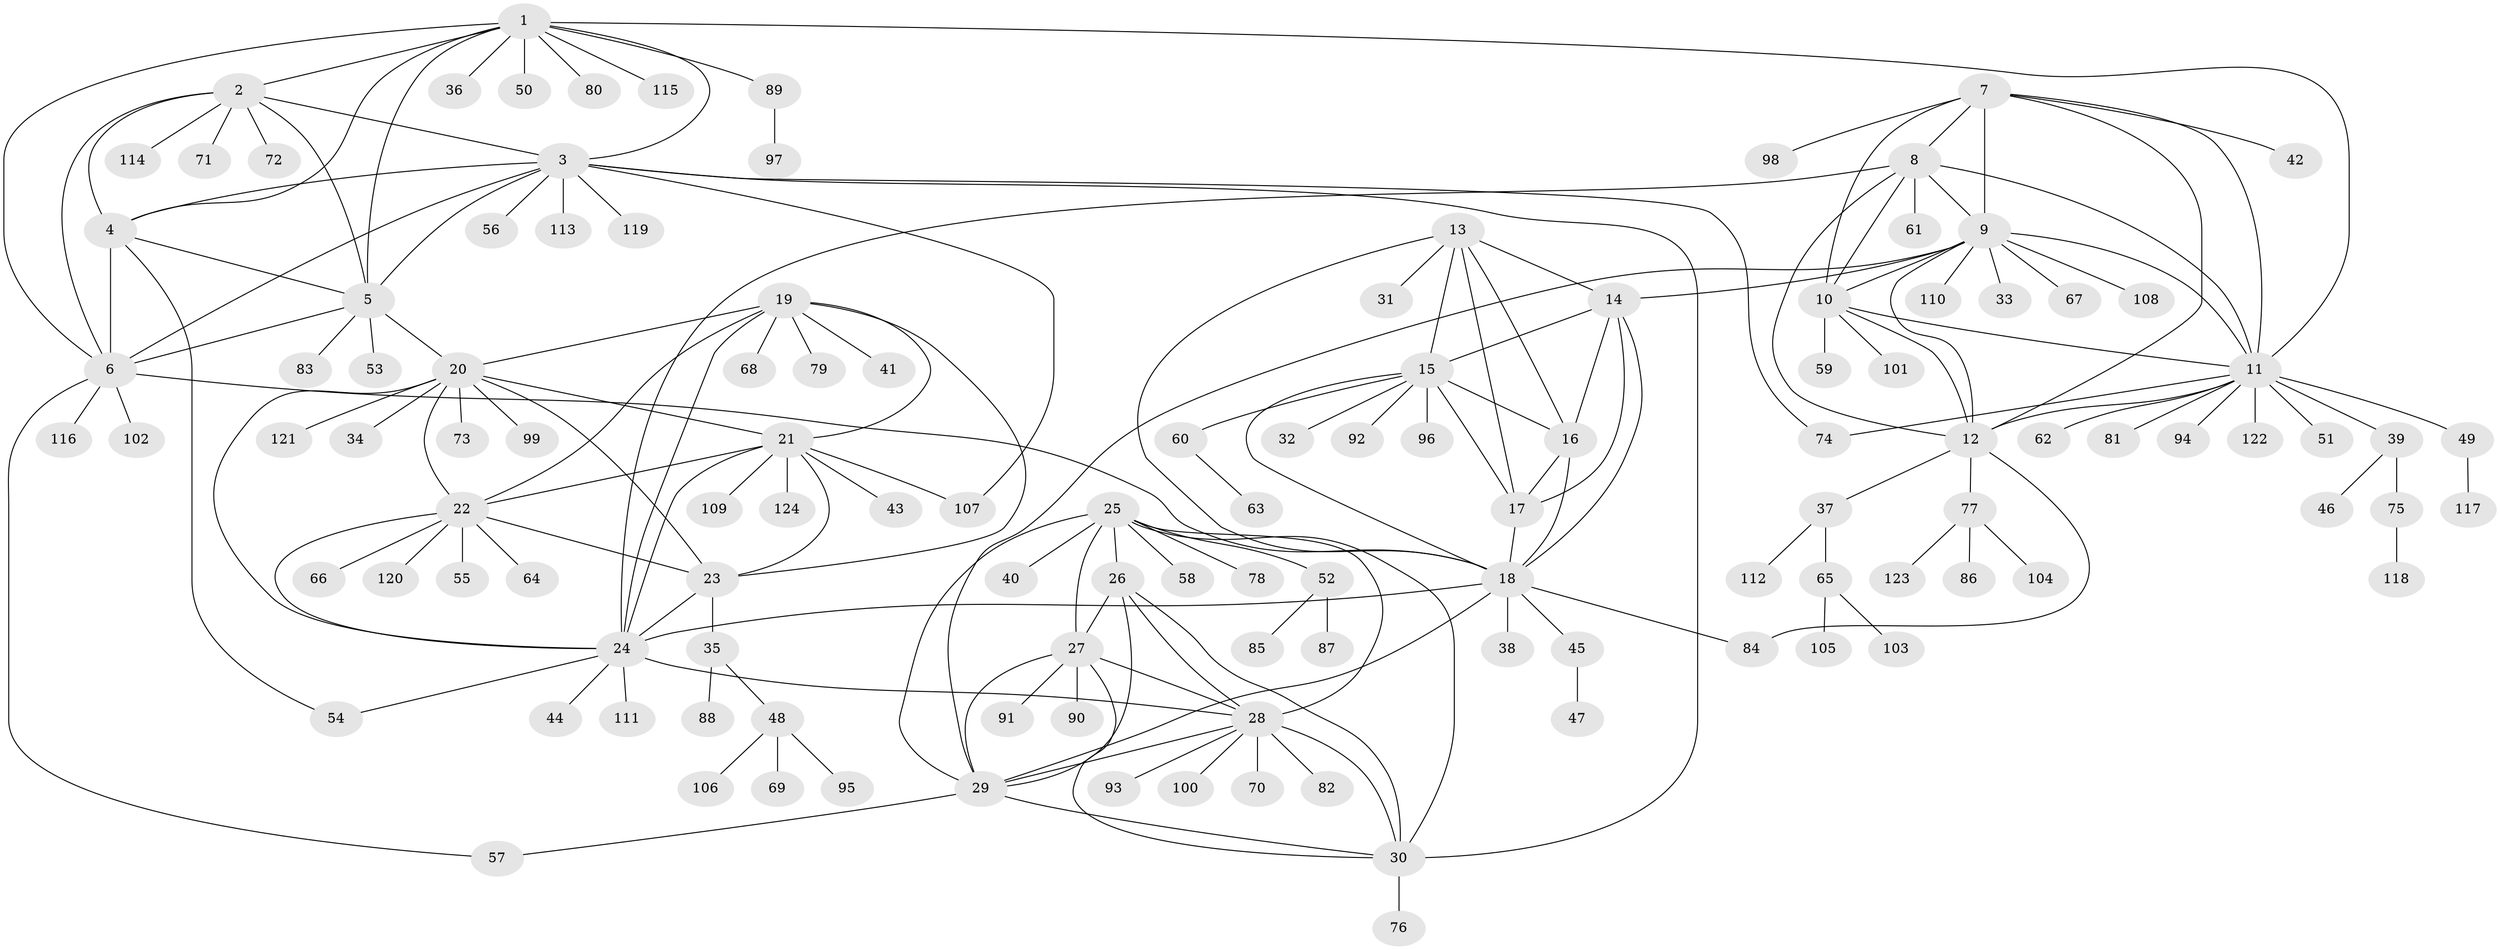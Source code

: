 // Generated by graph-tools (version 1.1) at 2025/02/03/09/25 03:02:37]
// undirected, 124 vertices, 184 edges
graph export_dot {
graph [start="1"]
  node [color=gray90,style=filled];
  1;
  2;
  3;
  4;
  5;
  6;
  7;
  8;
  9;
  10;
  11;
  12;
  13;
  14;
  15;
  16;
  17;
  18;
  19;
  20;
  21;
  22;
  23;
  24;
  25;
  26;
  27;
  28;
  29;
  30;
  31;
  32;
  33;
  34;
  35;
  36;
  37;
  38;
  39;
  40;
  41;
  42;
  43;
  44;
  45;
  46;
  47;
  48;
  49;
  50;
  51;
  52;
  53;
  54;
  55;
  56;
  57;
  58;
  59;
  60;
  61;
  62;
  63;
  64;
  65;
  66;
  67;
  68;
  69;
  70;
  71;
  72;
  73;
  74;
  75;
  76;
  77;
  78;
  79;
  80;
  81;
  82;
  83;
  84;
  85;
  86;
  87;
  88;
  89;
  90;
  91;
  92;
  93;
  94;
  95;
  96;
  97;
  98;
  99;
  100;
  101;
  102;
  103;
  104;
  105;
  106;
  107;
  108;
  109;
  110;
  111;
  112;
  113;
  114;
  115;
  116;
  117;
  118;
  119;
  120;
  121;
  122;
  123;
  124;
  1 -- 2;
  1 -- 3;
  1 -- 4;
  1 -- 5;
  1 -- 6;
  1 -- 11;
  1 -- 36;
  1 -- 50;
  1 -- 80;
  1 -- 89;
  1 -- 115;
  2 -- 3;
  2 -- 4;
  2 -- 5;
  2 -- 6;
  2 -- 71;
  2 -- 72;
  2 -- 114;
  3 -- 4;
  3 -- 5;
  3 -- 6;
  3 -- 30;
  3 -- 56;
  3 -- 74;
  3 -- 107;
  3 -- 113;
  3 -- 119;
  4 -- 5;
  4 -- 6;
  4 -- 54;
  5 -- 6;
  5 -- 20;
  5 -- 53;
  5 -- 83;
  6 -- 18;
  6 -- 57;
  6 -- 102;
  6 -- 116;
  7 -- 8;
  7 -- 9;
  7 -- 10;
  7 -- 11;
  7 -- 12;
  7 -- 42;
  7 -- 98;
  8 -- 9;
  8 -- 10;
  8 -- 11;
  8 -- 12;
  8 -- 24;
  8 -- 61;
  9 -- 10;
  9 -- 11;
  9 -- 12;
  9 -- 14;
  9 -- 29;
  9 -- 33;
  9 -- 67;
  9 -- 108;
  9 -- 110;
  10 -- 11;
  10 -- 12;
  10 -- 59;
  10 -- 101;
  11 -- 12;
  11 -- 39;
  11 -- 49;
  11 -- 51;
  11 -- 62;
  11 -- 74;
  11 -- 81;
  11 -- 94;
  11 -- 122;
  12 -- 37;
  12 -- 77;
  12 -- 84;
  13 -- 14;
  13 -- 15;
  13 -- 16;
  13 -- 17;
  13 -- 18;
  13 -- 31;
  14 -- 15;
  14 -- 16;
  14 -- 17;
  14 -- 18;
  15 -- 16;
  15 -- 17;
  15 -- 18;
  15 -- 32;
  15 -- 60;
  15 -- 92;
  15 -- 96;
  16 -- 17;
  16 -- 18;
  17 -- 18;
  18 -- 24;
  18 -- 29;
  18 -- 38;
  18 -- 45;
  18 -- 84;
  19 -- 20;
  19 -- 21;
  19 -- 22;
  19 -- 23;
  19 -- 24;
  19 -- 41;
  19 -- 68;
  19 -- 79;
  20 -- 21;
  20 -- 22;
  20 -- 23;
  20 -- 24;
  20 -- 34;
  20 -- 73;
  20 -- 99;
  20 -- 121;
  21 -- 22;
  21 -- 23;
  21 -- 24;
  21 -- 43;
  21 -- 107;
  21 -- 109;
  21 -- 124;
  22 -- 23;
  22 -- 24;
  22 -- 55;
  22 -- 64;
  22 -- 66;
  22 -- 120;
  23 -- 24;
  23 -- 35;
  24 -- 28;
  24 -- 44;
  24 -- 54;
  24 -- 111;
  25 -- 26;
  25 -- 27;
  25 -- 28;
  25 -- 29;
  25 -- 30;
  25 -- 40;
  25 -- 52;
  25 -- 58;
  25 -- 78;
  26 -- 27;
  26 -- 28;
  26 -- 29;
  26 -- 30;
  27 -- 28;
  27 -- 29;
  27 -- 30;
  27 -- 90;
  27 -- 91;
  28 -- 29;
  28 -- 30;
  28 -- 70;
  28 -- 82;
  28 -- 93;
  28 -- 100;
  29 -- 30;
  29 -- 57;
  30 -- 76;
  35 -- 48;
  35 -- 88;
  37 -- 65;
  37 -- 112;
  39 -- 46;
  39 -- 75;
  45 -- 47;
  48 -- 69;
  48 -- 95;
  48 -- 106;
  49 -- 117;
  52 -- 85;
  52 -- 87;
  60 -- 63;
  65 -- 103;
  65 -- 105;
  75 -- 118;
  77 -- 86;
  77 -- 104;
  77 -- 123;
  89 -- 97;
}
